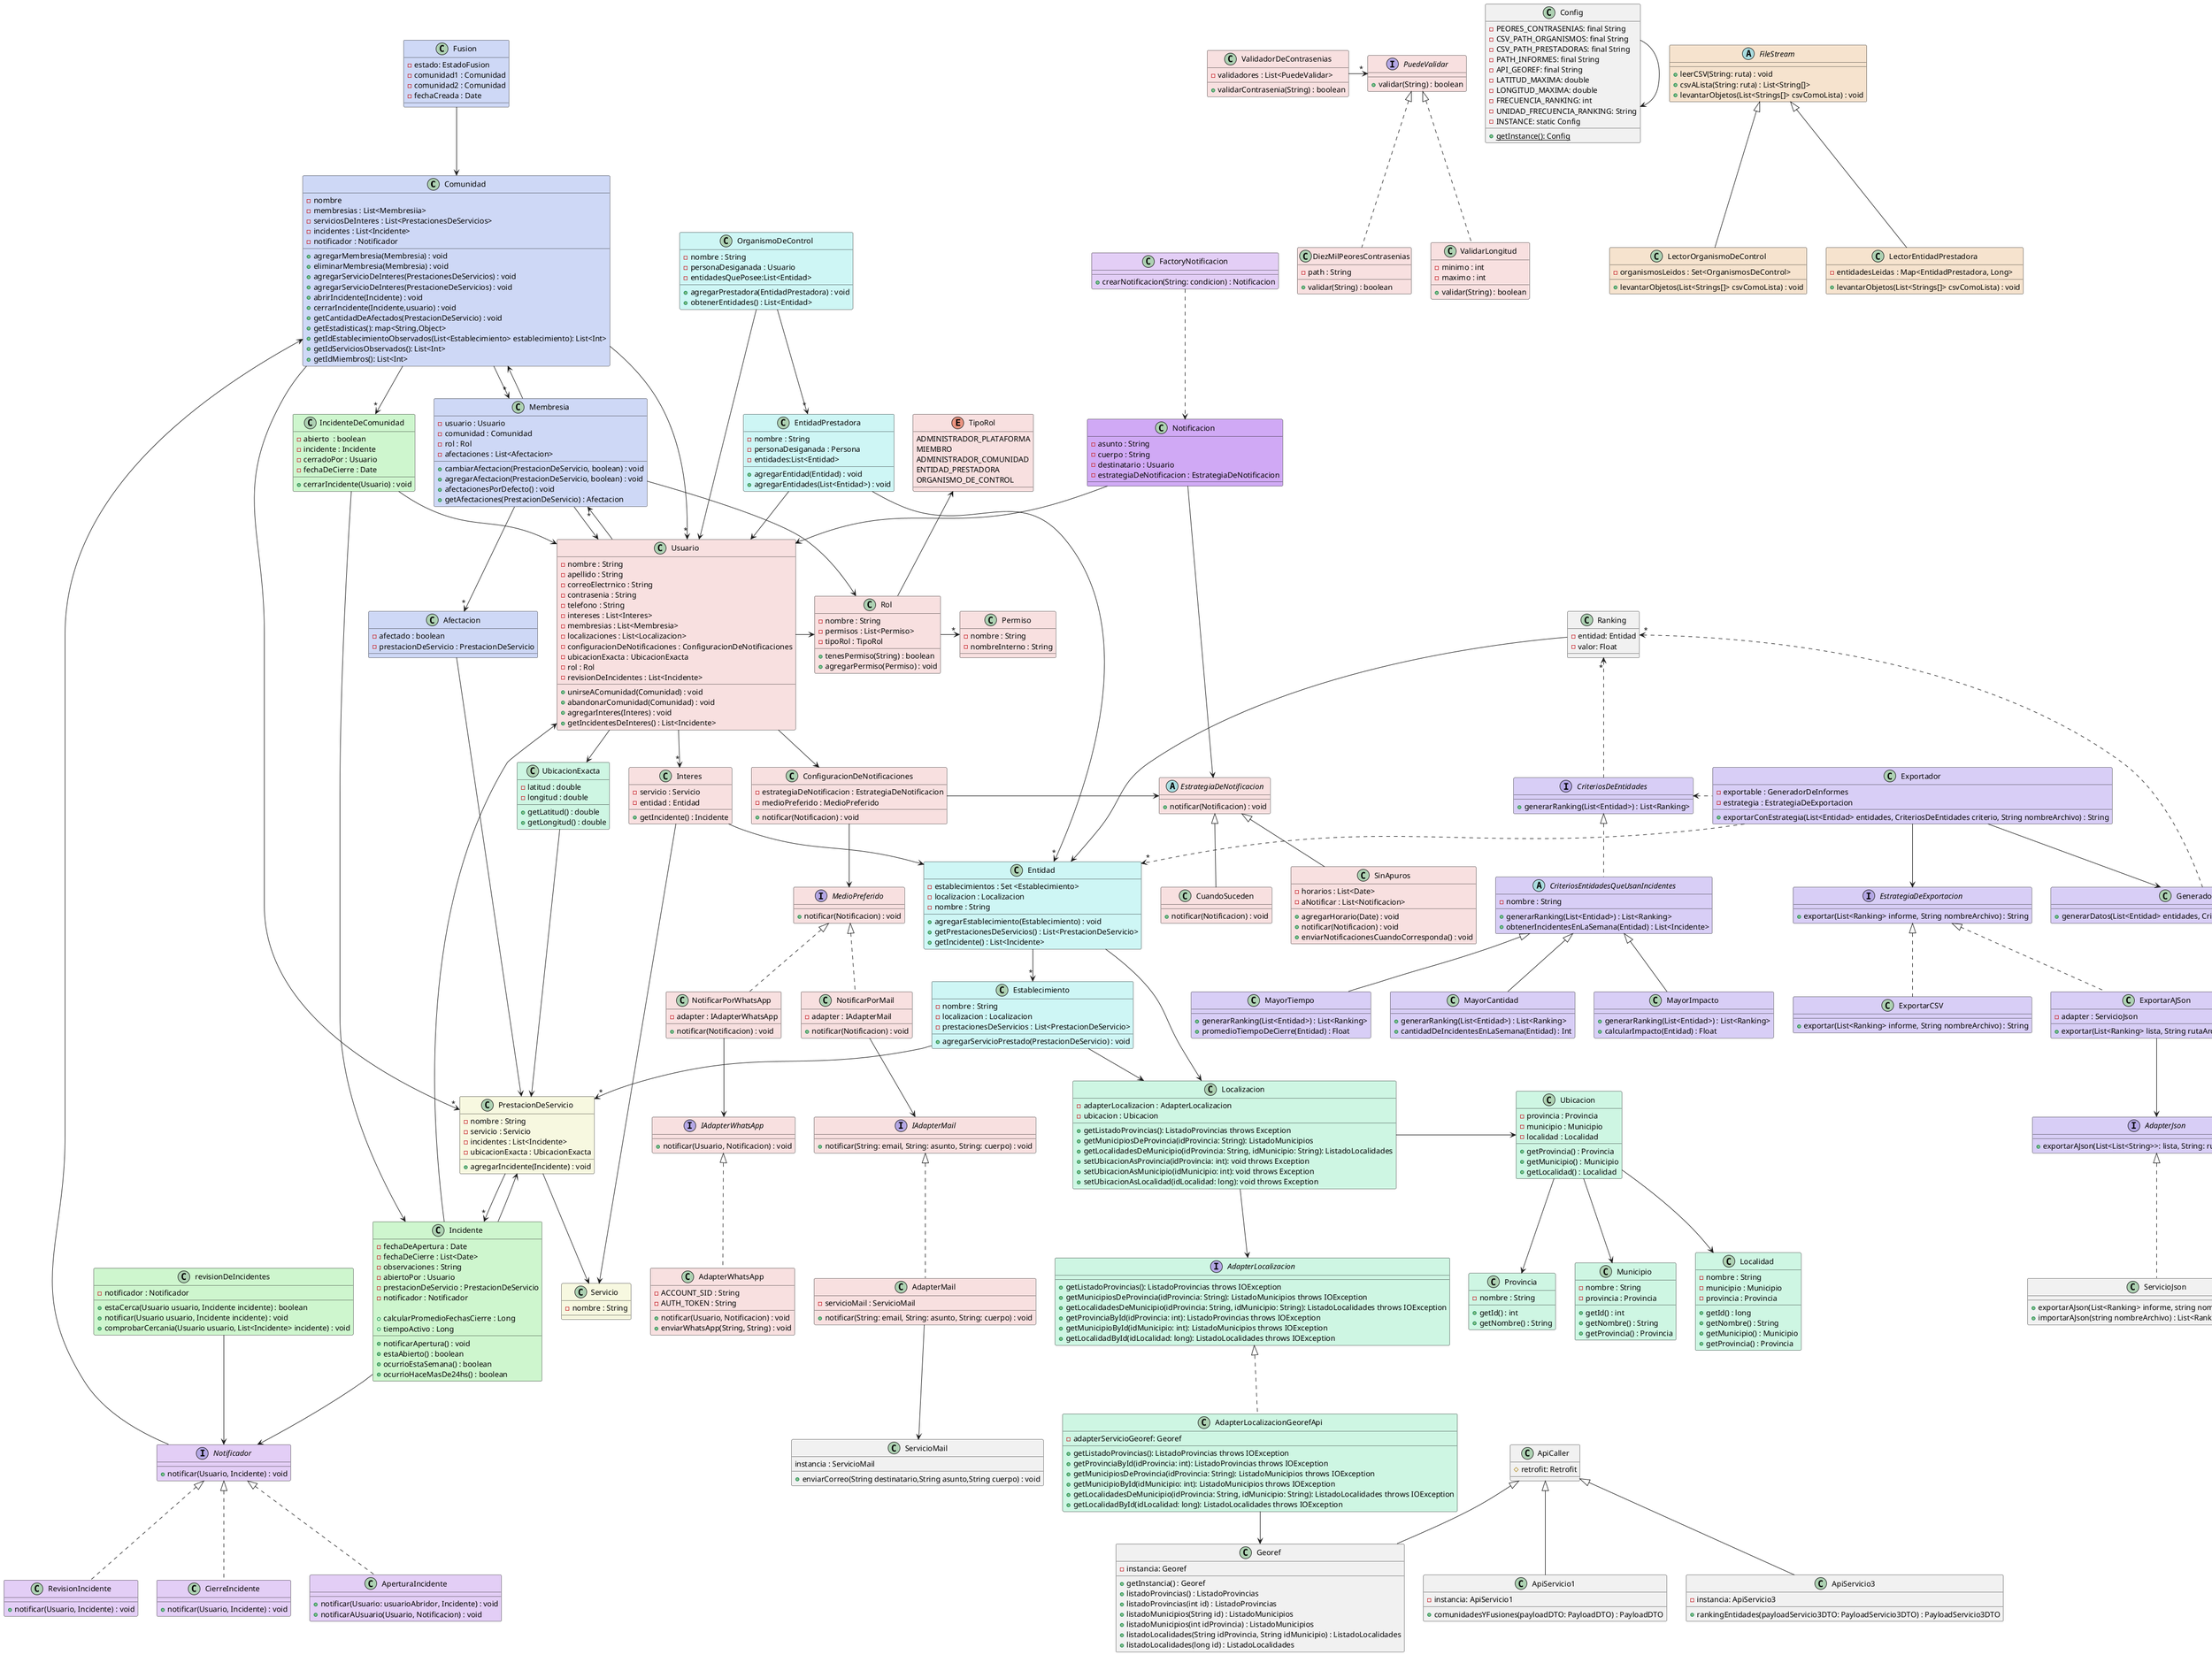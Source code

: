 @startuml "sadasd"


class Comunidad #CED8F6{
    - nombre
    - membresias : List<Membresiia> 
    - serviciosDeInteres : List<PrestacionesDeServicios>
    - incidentes : List<Incidente>
    - notificador : Notificador
    
    + agregarMembresia(Membresia) : void
    + eliminarMembresia(Membresia) : void
    + agregarServicioDeInteres(PrestacionesDeServicios) : void
    + agregarServicioDeInteres(PrestacioneDeServicios) : void
    + abrirIncidente(Incidente) : void
    + cerrarIncidente(Incidente,usuario) : void
    + getCantidadDeAfectados(PrestacionDeServicio) : void
    + getEstadisticas(): map<String,Object>
    + getIdEstablecimientoObservados(List<Establecimiento> establecimiento): List<Int>
    + getIdServiciosObservados(): List<Int> 
    + getIdMiembros(): List<Int>
}

Class Membresia #CED8F6{
    - usuario : Usuario
    - comunidad : Comunidad
    - rol : Rol
    - afectaciones : List<Afectacion>
    
    + cambiarAfectacion(PrestacionDeServicio, boolean) : void
    + agregarAfectacion(PrestacionDeServicio, boolean) : void
    + afectacionesPorDefecto() : void
    + getAfectaciones(PrestacionDeServicio) : Afectacion
    
}

Class Afectacion #CED8F6{
    - afectado : boolean
    - prestacionDeServicio : PrestacionDeServicio
}

Class Fusion #CED8F6{
    - estado: EstadoFusion
    - comunidad1 : Comunidad
    - comunidad2 : Comunidad
    - fechaCreada : Date
}

Class Entidad #CEF6F5{
    - establecimientos : Set <Establecimiento>
    - localizacion : Localizacion
    - nombre : String

    + agregarEstablecimiento(Establecimiento) : void
    + getPrestacionesDeServicios() : List<PrestacionDeServicio>
    + getIncidente() : List<Incidente>

}

class EntidadPrestadora #CEF6F5{
    -nombre : String
    - personaDesiganada : Persona
    - entidades:List<Entidad>
    
    + agregarEntidad(Entidad) : void
    + agregarEntidades(List<Entidad>) : void
}

Class Establecimiento #CEF6F5{
    - nombre : String
    - localizacion : Localizacion
    - prestacionesDeServicios : List<PrestacionDeServicio>

    + agregarServicioPrestado(PrestacionDeServicio) : void

}

Class OrganismoDeControl #CEF6F5{

    - nombre : String
    - personaDesiganada : Usuario
    - entidadesQuePosee:List<Entidad>

    + agregarPrestadora(EntidadPrestadora) : void
    + obtenerEntidades() : List<Entidad>
}


Class ServicioJson implements AdapterJson{
+ exportarAJson(List<Ranking> informe, string nombreArchivo) : String
+ importarAJson(string nombreArchivo) : List<Ranking>  
}

Class ServicioMail {
    instancia : ServicioMail
    + enviarCorreo(String destinatario,String asunto,String cuerpo) : void
}

Class Incidente #CEF6CE{

    - fechaDeApertura : Date
    - fechaDeCierre : List<Date>
    - observaciones : String
    - abiertoPor : Usuario
    - prestacionDeServicio : PrestacionDeServicio
    - notificador : Notificador
    
    + calcularPromedioFechasCierre : Long 
    + tiempoActivo : Long
    + notificarApertura() : void
    + estaAbierto() : boolean
    + ocurrioEstaSemana() : boolean
    + ocurrioHaceMasDe24hs() : boolean

}

Class IncidenteDeComunidad #CEF6CE{
    - abierto  : boolean
    - incidente : Incidente
    - cerradoPor : Usuario
    - fechaDeCierre : Date
    + cerrarIncidente(Usuario) : void
}

Class revisionDeIncidentes #CEF6CE{
    - notificador : Notificador
    + estaCerca(Usuario usuario, Incidente incidente) : boolean
    + notificar(Usuario usuario, Incidente incidente) : void
    + comprobarCercania(Usuario usuario, List<Incidente> incidente) : void
}

interface AdapterLocalizacion #CEF6E3{
    + getListadoProvincias(): ListadoProvincias throws IOException
    + getMunicipiosDeProvincia(idProvincia: String): ListadoMunicipios throws IOException
    + getLocalidadesDeMunicipio(idProvincia: String, idMunicipio: String): ListadoLocalidades throws IOException
    + getProvinciaById(idProvincia: int): ListadoProvincias throws IOException
    + getMunicipioById(idMunicipio: int): ListadoMunicipios throws IOException
    + getLocalidadById(idLocalidad: long): ListadoLocalidades throws IOException
}

class AdapterLocalizacionGeorefApi #CEF6E3 implements AdapterLocalizacion {
    - adapterServicioGeoref: Georef

    + getListadoProvincias(): ListadoProvincias throws IOException
    + getProvinciaById(idProvincia: int): ListadoProvincias throws IOException
    + getMunicipiosDeProvincia(idProvincia: String): ListadoMunicipios throws IOException
    + getMunicipioById(idMunicipio: int): ListadoMunicipios throws IOException
    + getLocalidadesDeMunicipio(idProvincia: String, idMunicipio: String): ListadoLocalidades throws IOException
    + getLocalidadById(idLocalidad: long): ListadoLocalidades throws IOException
}

class ApiCaller {
    # retrofit: Retrofit
}

Class Georef extends ApiCaller{
    - instancia: Georef

    + getInstancia() : Georef
    + listadoProvincias() : ListadoProvincias
    + listadoProvincias(int id) : ListadoProvincias
    + listadoMunicipios(String id) : ListadoMunicipios
    + listadoMunicipios(int idProvincia) : ListadoMunicipios
    + listadoLocalidades(String idProvincia, String idMunicipio) : ListadoLocalidades
    + listadoLocalidades(long id) : ListadoLocalidades
}

class ApiServicio1 extends ApiCaller {
    - instancia: ApiServicio1

    + comunidadesYFusiones(payloadDTO: PayloadDTO) : PayloadDTO
}

class ApiServicio3 extends ApiCaller {
    - instancia: ApiServicio3

    + rankingEntidades(payloadServicio3DTO: PayloadServicio3DTO) : PayloadServicio3DTO
}

Class Localizacion #CEF6E3{
    -adapterLocalizacion : AdapterLocalizacion
    -ubicacion : Ubicacion

    + getListadoProvincias(): ListadoProvincias throws Exception
    + getMunicipiosDeProvincia(idProvincia: String): ListadoMunicipios 
    + getLocalidadesDeMunicipio(idProvincia: String, idMunicipio: String): ListadoLocalidades
    + setUbicacionAsProvincia(idProvincia: int): void throws Exception
    + setUbicacionAsMunicipio(idMunicipio: int): void throws Exception
    + setUbicacionAsLocalidad(idLocalidad: long): void throws Exception

}

Class Ubicacion #CEF6E3{
    - provincia : Provincia
    - municipio : Municipio
    - localidad : Localidad

    + getProvincia() : Provincia
    + getMunicipio() : Municipio
    + getLocalidad() : Localidad
}

Class Provincia #CEF6E3{
    - nombre : String

    + getId() : int
    + getNombre() : String
}

Class Municipio #CEF6E3{
    - nombre : String
    - provincia : Provincia

    + getId() : int
    + getNombre() : String
    + getProvincia() : Provincia
}

Class Localidad #CEF6E3{
    - nombre : String
    - municipio : Municipio
    - provincia : Provincia

    + getId() : long
    + getNombre() : String
    + getMunicipio() : Municipio
    + getProvincia() : Provincia
}


Class UbicacionExacta #CEF6E3{
    - latitud : double
    - longitud : double

    + getLatitud() : double
    + getLongitud() : double
}

Class Usuario #F8E0E0{
    - nombre : String
    - apellido : String
    - correoElectrnico : String
    - contrasenia : String
    - telefono : String
    - intereses : List<Interes>
    - membresias : List<Membresia>
    - localizaciones : List<Localizacion>
    - configuracionDeNotificaciones : ConfiguracionDeNotificaciones
    - ubicacionExacta : UbicacionExacta
    - rol : Rol
    - revisionDeIncidentes : List<Incidente>

    + unirseAComunidad(Comunidad) : void
    + abandonarComunidad(Comunidad) : void
    + agregarInteres(Interes) : void
    + getIncidentesDeInteres() : List<Incidente>
}

Enum TipoRol #F8E0E0{
    ADMINISTRADOR_PLATAFORMA
    MIEMBRO
    ADMINISTRADOR_COMUNIDAD
    ENTIDAD_PRESTADORA
    ORGANISMO_DE_CONTROL
}

Class Rol #F8E0E0{
    - nombre : String
    - permisos : List<Permiso>
    - tipoRol : TipoRol

    + tenesPermiso(String) : boolean
    + agregarPermiso(Permiso) : void
}

Class Permiso #F8E0E0{
    - nombre : String
    - nombreInterno : String
}

Class Interes #F8E0E0{
    - servicio : Servicio
    - entidad : Entidad

    + getIncidente() : Incidente
}


interface PuedeValidar #F8E0E0 {
    + validar(String) : boolean
}

Class ValidadorDeContrasenias #F8E0E0{
    - validadores : List<PuedeValidar>

    + validarContrasenia(String) : boolean
}

Class DiezMilPeoresContrasenias #F8E0E0 implements PuedeValidar{
    - path : String
   
    + validar(String) : boolean
}

class ValidarLongitud #F8E0E0 implements PuedeValidar{
    - minimo : int
    - maximo : int

    + validar(String) : boolean
}


Class ConfiguracionDeNotificaciones #F8E0E0{
    - estrategiaDeNotificacion : EstrategiaDeNotificacion
    - medioPreferido : MedioPreferido

    + notificar(Notificacion) : void
}

class Config {
  - PEORES_CONTRASENIAS: final String
  - CSV_PATH_ORGANISMOS: final String
  - CSV_PATH_PRESTADORAS: final String
  - PATH_INFORMES: final String
  - API_GEOREF: final String
  - LATITUD_MAXIMA: double
  - LONGITUD_MAXIMA: double
  - FRECUENCIA_RANKING: int
  - UNIDAD_FRECUENCIA_RANKING: String
  - INSTANCE: static Config

  {static} + getInstance(): Config
}

Interface MedioPreferido #F8E0E0{
    + notificar(Notificacion) : void
}

Class NotificarPorWhatsApp #F8E0E0 implements MedioPreferido{
    - adapter : IAdapterWhatsApp

    + notificar(Notificacion) : void
}

Interface IAdapterWhatsApp #F8E0E0{
    + notificar(Usuario, Notificacion) : void
}

Class AdapterWhatsApp #F8E0E0 implements IAdapterWhatsApp{
    - ACCOUNT_SID : String
    - AUTH_TOKEN : String

    + notificar(Usuario, Notificacion) : void
    + enviarWhatsApp(String, String) : void
}

Class NotificarPorMail #F8E0E0 implements MedioPreferido{
    - adapter : IAdapterMail

    + notificar(Notificacion) : void
}

Interface IAdapterMail #F8E0E0{
    + notificar(String: email, String: asunto, String: cuerpo) : void
}

Class AdapterMail #F8E0E0 implements IAdapterMail{
    - servicioMail : ServicioMail

    + notificar(String: email, String: asunto, String: cuerpo) : void
}
Abstract Class EstrategiaDeNotificacion #F8E0E0{
    + notificar(Notificacion) : void
}

Class SinApuros #F8E0E0 extends EstrategiaDeNotificacion{
    - horarios : List<Date>
    - aNotificar : List<Notificacion>

    + agregarHorario(Date) : void
    + notificar(Notificacion) : void
    + enviarNotificacionesCuandoCorresponda() : void
}

Class CuandoSuceden #F8E0E0 extends EstrategiaDeNotificacion{
    + notificar(Notificacion) : void
}

Class Servicio #F7F8E0{
    - nombre : String
}

Class PrestacionDeServicio #F7F8E0{
    - nombre : String
    - servicio : Servicio
    - incidentes : List<Incidente>
    - ubicacionExacta : UbicacionExacta

    + agregarIncidente(Incidente) : void
}

Class LectorOrganismoDeControl #F6E3CE extends FileStream{
    - organismosLeidos : Set<OrganismosDeControl>
    + levantarObjetos(List<Strings[]> csvComoLista) : void
}

Class LectorEntidadPrestadora #F6E3CE extends FileStream{
    - entidadesLeidas : Map<EntidadPrestadora, Long>
    + levantarObjetos(List<Strings[]> csvComoLista) : void
}

Abstract Class FileStream #F6E3CE{
    + leerCSV(String: ruta) : void
    + csvALista(String: ruta) : List<String[]>
    + levantarObjetos(List<Strings[]> csvComoLista) : void
}

Class MayorTiempo #D8CEF6 extends CriteriosEntidadesQueUsanIncidentes{
    + generarRanking(List<Entidad>) : List<Ranking>
    + promedioTiempoDeCierre(Entidad) : Float
}

Class MayorCantidad #D8CEF6 extends CriteriosEntidadesQueUsanIncidentes{
    + generarRanking(List<Entidad>) : List<Ranking>
    + cantidadDeIncidentesEnLaSemana(Entidad) : Int
}

Class MayorImpacto #D8CEF6 extends CriteriosEntidadesQueUsanIncidentes{
    + generarRanking(List<Entidad>) : List<Ranking>
    + calcularImpacto(Entidad) : Float
}


class Ranking {
    - entidad: Entidad
    - valor: Float
}

Abstract Class CriteriosEntidadesQueUsanIncidentes #D8CEF6 implements CriteriosDeEntidades{
    - nombre : String
    + generarRanking(List<Entidad>) : List<Ranking>
    + obtenerIncidentesEnLaSemana(Entidad) : List<Incidente>
}

Interface CriteriosDeEntidades #D8CEF6{
    + generarRanking(List<Entidad>) : List<Ranking>
}

' Interface CriteriosDeComunidades #D8CEF6{
'     + generarRanking(List<Comunidad>) : List<Comunidad>
' }

' Class ImpactoComunidades #D8CEF6 implements CriteriosDeComunidades{
'     - nombre : String

'     + generarRanking(List<Comunidad>) : List<Comunidad>
'     + calcularImpacto(Comunidad) : Float
' }

Interface EstrategiaDeExportacion #D8CEF6{
    + exportar(List<Ranking> informe, String nombreArchivo) : String
}

Class ExportarCSV #D8CEF6 implements EstrategiaDeExportacion{
    + exportar(List<Ranking> informe, String nombreArchivo) : String
}

Class ExportarAJSon #D8CEF6 implements EstrategiaDeExportacion{
    - adapter : ServicioJson
    + exportar(List<Ranking> lista, String rutaArchivo) : String
}

Interface AdapterJson #D8CEF6{
    + exportarAJson(List<List<String>>: lista, String: rutaArchivo) : String
}


Class GeneradorDeInformes #D8CEF6{
    + generarDatos(List<Entidad> entidades, CriteriosDeEntidades criterio) : List<Ranking>
}

Class Exportador #D8CEF6{
    - exportable : GeneradorDeInformes
    - estrategia : EstrategiaDeExportacion

    + exportarConEstrategia(List<Entidad> entidades, CriteriosDeEntidades criterio, String nombreArchivo) : String
}

Class Notificacion #D0A9F5{
    - asunto : String
    - cuerpo : String
    - destinatario : Usuario
    - estrategiaDeNotificacion : EstrategiaDeNotificacion
}

Class FactoryNotificacion #E3CEF6{
    + crearNotificacion(String: condicion) : Notificacion
}


Class RevisionIncidente #E3CEF6 implements Notificador {
    + notificar(Usuario, Incidente) : void
}

Interface Notificador #E3CEF6{
    + notificar(Usuario, Incidente) : void
}

Class CierreIncidente #E3CEF6 implements Notificador {
    + notificar(Usuario, Incidente) : void
}

Class AperturaIncidente #E3CEF6 implements Notificador {
    + notificar(Usuario: usuarioAbridor, Incidente) : void
    + notificarAUsuario(Usuario, Notificacion) : void
}


Comunidad  --> "*" Membresia 
Comunidad  --> "*" PrestacionDeServicio 
Comunidad  -> "*" IncidenteDeComunidad 
Notificador  --> Comunidad 
Comunidad  --> "*" Usuario 

Afectacion  --> PrestacionDeServicio 

Fusion --> Comunidad

Usuario  ->  Rol

Membresia  -->  Usuario 
Membresia  -->  Comunidad 
Membresia  ->  Rol
Membresia  --> "*" Afectacion 

Entidad  --> "*" Establecimiento 
Entidad  -->  Localizacion 
PrestacionDeServicio  --> "*" Incidente 
PrestacionDeServicio -->  Servicio

EntidadPrestadora  -->  Usuario 
EntidadPrestadora  --> "*" Entidad 

Establecimiento  -->  Localizacion 
Establecimiento  --> "*" PrestacionDeServicio 

OrganismoDeControl  -->  Usuario 
OrganismoDeControl  --> "*" EntidadPrestadora 

Incidente  -->  Usuario 
Incidente  -->  Notificador 
Incidente  -->  PrestacionDeServicio

IncidenteDeComunidad  -->  Incidente 
IncidenteDeComunidad  -->  Usuario 


Usuario --> ConfiguracionDeNotificaciones 
Membresia "*" <-- Usuario

ConfiguracionDeNotificaciones -> EstrategiaDeNotificacion
ConfiguracionDeNotificaciones --> MedioPreferido

Notificacion ---> EstrategiaDeNotificacion

Usuario  -->  UbicacionExacta
UbicacionExacta --> PrestacionDeServicio
Config  -->  Config 

Rol  -> "*" Permiso
TipoRol <-- Rol

Interes  -->  Servicio
Interes  -->  Entidad


Notificacion  ->  Usuario



Exportador  -->  GeneradorDeInformes
Exportador  -->  EstrategiaDeExportacion

Ubicacion --> Provincia
Ubicacion  --> Municipio
Ubicacion --> Localidad

Localizacion -> Ubicacion

revisionDeIncidentes --> Notificador

ValidadorDeContrasenias -> "*" PuedeValidar


AdapterLocalizacionGeorefApi --> Georef
Localizacion --> AdapterLocalizacion

Exportador ..> "*" Entidad
CriteriosDeEntidades <. Exportador


Ranking "*" <.. CriteriosDeEntidades
Ranking "*" <.. GeneradorDeInformes

Usuario --> "*" Interes

Ranking --> Entidad

NotificarPorMail --> IAdapterMail
NotificarPorWhatsApp --> IAdapterWhatsApp

AdapterMail --> ServicioMail

ExportarAJSon --> AdapterJson

FactoryNotificacion ..> Notificacion

@enduml
